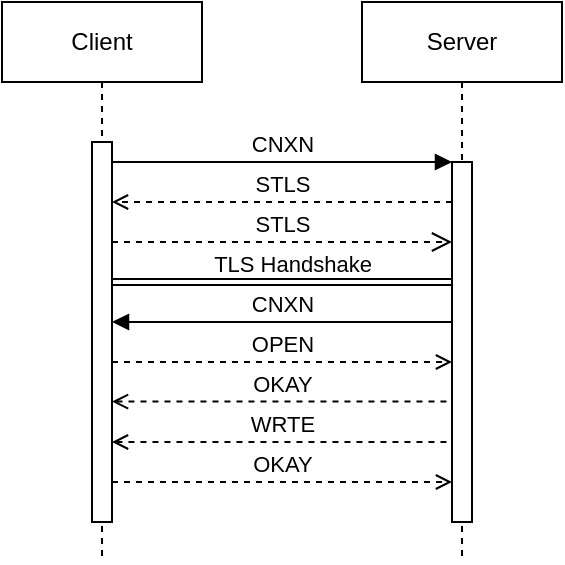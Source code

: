 <mxfile version="21.7.5" type="device">
  <diagram name="Page-1" id="2YBvvXClWsGukQMizWep">
    <mxGraphModel dx="598" dy="329" grid="1" gridSize="10" guides="1" tooltips="1" connect="1" arrows="1" fold="1" page="1" pageScale="1" pageWidth="850" pageHeight="1100" math="0" shadow="0">
      <root>
        <mxCell id="0" />
        <mxCell id="1" parent="0" />
        <mxCell id="aM9ryv3xv72pqoxQDRHE-1" value="Client" style="shape=umlLifeline;perimeter=lifelinePerimeter;whiteSpace=wrap;html=1;container=0;dropTarget=0;collapsible=0;recursiveResize=0;outlineConnect=0;portConstraint=eastwest;newEdgeStyle={&quot;edgeStyle&quot;:&quot;elbowEdgeStyle&quot;,&quot;elbow&quot;:&quot;vertical&quot;,&quot;curved&quot;:0,&quot;rounded&quot;:0};" parent="1" vertex="1">
          <mxGeometry x="55" y="40" width="100" height="280" as="geometry" />
        </mxCell>
        <mxCell id="aM9ryv3xv72pqoxQDRHE-2" value="" style="html=1;points=[];perimeter=orthogonalPerimeter;outlineConnect=0;targetShapes=umlLifeline;portConstraint=eastwest;newEdgeStyle={&quot;edgeStyle&quot;:&quot;elbowEdgeStyle&quot;,&quot;elbow&quot;:&quot;vertical&quot;,&quot;curved&quot;:0,&quot;rounded&quot;:0};" parent="aM9ryv3xv72pqoxQDRHE-1" vertex="1">
          <mxGeometry x="45" y="70" width="10" height="190" as="geometry" />
        </mxCell>
        <mxCell id="aM9ryv3xv72pqoxQDRHE-5" value="Server" style="shape=umlLifeline;perimeter=lifelinePerimeter;whiteSpace=wrap;html=1;container=0;dropTarget=0;collapsible=0;recursiveResize=0;outlineConnect=0;portConstraint=eastwest;newEdgeStyle={&quot;edgeStyle&quot;:&quot;elbowEdgeStyle&quot;,&quot;elbow&quot;:&quot;vertical&quot;,&quot;curved&quot;:0,&quot;rounded&quot;:0};" parent="1" vertex="1">
          <mxGeometry x="235" y="40" width="100" height="280" as="geometry" />
        </mxCell>
        <mxCell id="aM9ryv3xv72pqoxQDRHE-6" value="" style="html=1;points=[];perimeter=orthogonalPerimeter;outlineConnect=0;targetShapes=umlLifeline;portConstraint=eastwest;newEdgeStyle={&quot;edgeStyle&quot;:&quot;elbowEdgeStyle&quot;,&quot;elbow&quot;:&quot;vertical&quot;,&quot;curved&quot;:0,&quot;rounded&quot;:0};" parent="aM9ryv3xv72pqoxQDRHE-5" vertex="1">
          <mxGeometry x="45" y="80" width="10" height="180" as="geometry" />
        </mxCell>
        <mxCell id="aM9ryv3xv72pqoxQDRHE-7" value="CNXN" style="html=1;verticalAlign=bottom;endArrow=block;edgeStyle=elbowEdgeStyle;elbow=vertical;curved=0;rounded=0;" parent="1" source="aM9ryv3xv72pqoxQDRHE-2" target="aM9ryv3xv72pqoxQDRHE-6" edge="1">
          <mxGeometry relative="1" as="geometry">
            <mxPoint x="210" y="130" as="sourcePoint" />
            <Array as="points">
              <mxPoint x="195" y="120" />
            </Array>
          </mxGeometry>
        </mxCell>
        <mxCell id="aM9ryv3xv72pqoxQDRHE-8" value="TLS Handshake" style="html=1;verticalAlign=bottom;endArrow=classic;edgeStyle=elbowEdgeStyle;elbow=vertical;curved=0;rounded=0;startArrow=classic;startFill=1;endFill=1;shape=link;width=-2.932;" parent="1" edge="1">
          <mxGeometry x="-0.059" relative="1" as="geometry">
            <mxPoint x="110" y="180" as="targetPoint" />
            <Array as="points">
              <mxPoint x="205" y="180" />
            </Array>
            <mxPoint x="280" y="180" as="sourcePoint" />
            <mxPoint as="offset" />
          </mxGeometry>
        </mxCell>
        <mxCell id="aM9ryv3xv72pqoxQDRHE-9" value="STLS" style="html=1;verticalAlign=bottom;endArrow=open;edgeStyle=elbowEdgeStyle;elbow=vertical;curved=0;rounded=0;strokeColor=default;dashed=1;endFill=0;" parent="1" edge="1">
          <mxGeometry x="0.001" relative="1" as="geometry">
            <mxPoint x="280" y="140" as="sourcePoint" />
            <Array as="points">
              <mxPoint x="205" y="140" />
            </Array>
            <mxPoint x="110" y="140" as="targetPoint" />
            <mxPoint as="offset" />
          </mxGeometry>
        </mxCell>
        <mxCell id="aM9ryv3xv72pqoxQDRHE-10" value="STLS" style="html=1;verticalAlign=bottom;endArrow=open;dashed=1;endSize=8;edgeStyle=elbowEdgeStyle;elbow=vertical;curved=0;rounded=0;" parent="1" edge="1">
          <mxGeometry x="0.001" relative="1" as="geometry">
            <mxPoint x="280" y="160" as="targetPoint" />
            <Array as="points">
              <mxPoint x="195" y="160" />
            </Array>
            <mxPoint x="110" y="160" as="sourcePoint" />
            <mxPoint as="offset" />
          </mxGeometry>
        </mxCell>
        <mxCell id="KI_UC7EW-pr2M_AWv3H7-1" value="CNXN" style="html=1;verticalAlign=bottom;endArrow=none;edgeStyle=elbowEdgeStyle;elbow=vertical;curved=0;rounded=0;startArrow=block;startFill=1;endFill=0;" edge="1" parent="1">
          <mxGeometry relative="1" as="geometry">
            <mxPoint x="110" y="200" as="sourcePoint" />
            <Array as="points">
              <mxPoint x="195" y="200" />
            </Array>
            <mxPoint x="280" y="200" as="targetPoint" />
          </mxGeometry>
        </mxCell>
        <mxCell id="KI_UC7EW-pr2M_AWv3H7-2" value="OPEN" style="html=1;verticalAlign=bottom;endArrow=open;edgeStyle=elbowEdgeStyle;elbow=vertical;curved=0;rounded=0;startArrow=none;startFill=0;endFill=0;dashed=1;" edge="1" parent="1">
          <mxGeometry relative="1" as="geometry">
            <mxPoint x="110" y="220" as="sourcePoint" />
            <Array as="points">
              <mxPoint x="195" y="220" />
            </Array>
            <mxPoint x="280" y="220" as="targetPoint" />
          </mxGeometry>
        </mxCell>
        <mxCell id="KI_UC7EW-pr2M_AWv3H7-3" value="OKAY" style="html=1;verticalAlign=bottom;endArrow=none;edgeStyle=elbowEdgeStyle;elbow=vertical;curved=0;rounded=0;startArrow=open;startFill=0;endFill=0;dashed=1;" edge="1" parent="1">
          <mxGeometry relative="1" as="geometry">
            <mxPoint x="110" y="239.79" as="sourcePoint" />
            <Array as="points">
              <mxPoint x="195" y="239.79" />
            </Array>
            <mxPoint x="280" y="239.79" as="targetPoint" />
          </mxGeometry>
        </mxCell>
        <mxCell id="KI_UC7EW-pr2M_AWv3H7-4" value="WRTE" style="html=1;verticalAlign=bottom;endArrow=none;edgeStyle=elbowEdgeStyle;elbow=vertical;curved=0;rounded=0;startArrow=open;startFill=0;endFill=0;dashed=1;" edge="1" parent="1">
          <mxGeometry relative="1" as="geometry">
            <mxPoint x="110" y="260" as="sourcePoint" />
            <Array as="points">
              <mxPoint x="195" y="260" />
            </Array>
            <mxPoint x="280" y="260" as="targetPoint" />
          </mxGeometry>
        </mxCell>
        <mxCell id="KI_UC7EW-pr2M_AWv3H7-5" value="OKAY" style="html=1;verticalAlign=bottom;endArrow=open;edgeStyle=elbowEdgeStyle;elbow=vertical;curved=0;rounded=0;startArrow=none;startFill=0;endFill=0;dashed=1;" edge="1" parent="1">
          <mxGeometry relative="1" as="geometry">
            <mxPoint x="110" y="280" as="sourcePoint" />
            <Array as="points">
              <mxPoint x="195" y="280" />
            </Array>
            <mxPoint x="280" y="280" as="targetPoint" />
          </mxGeometry>
        </mxCell>
      </root>
    </mxGraphModel>
  </diagram>
</mxfile>
